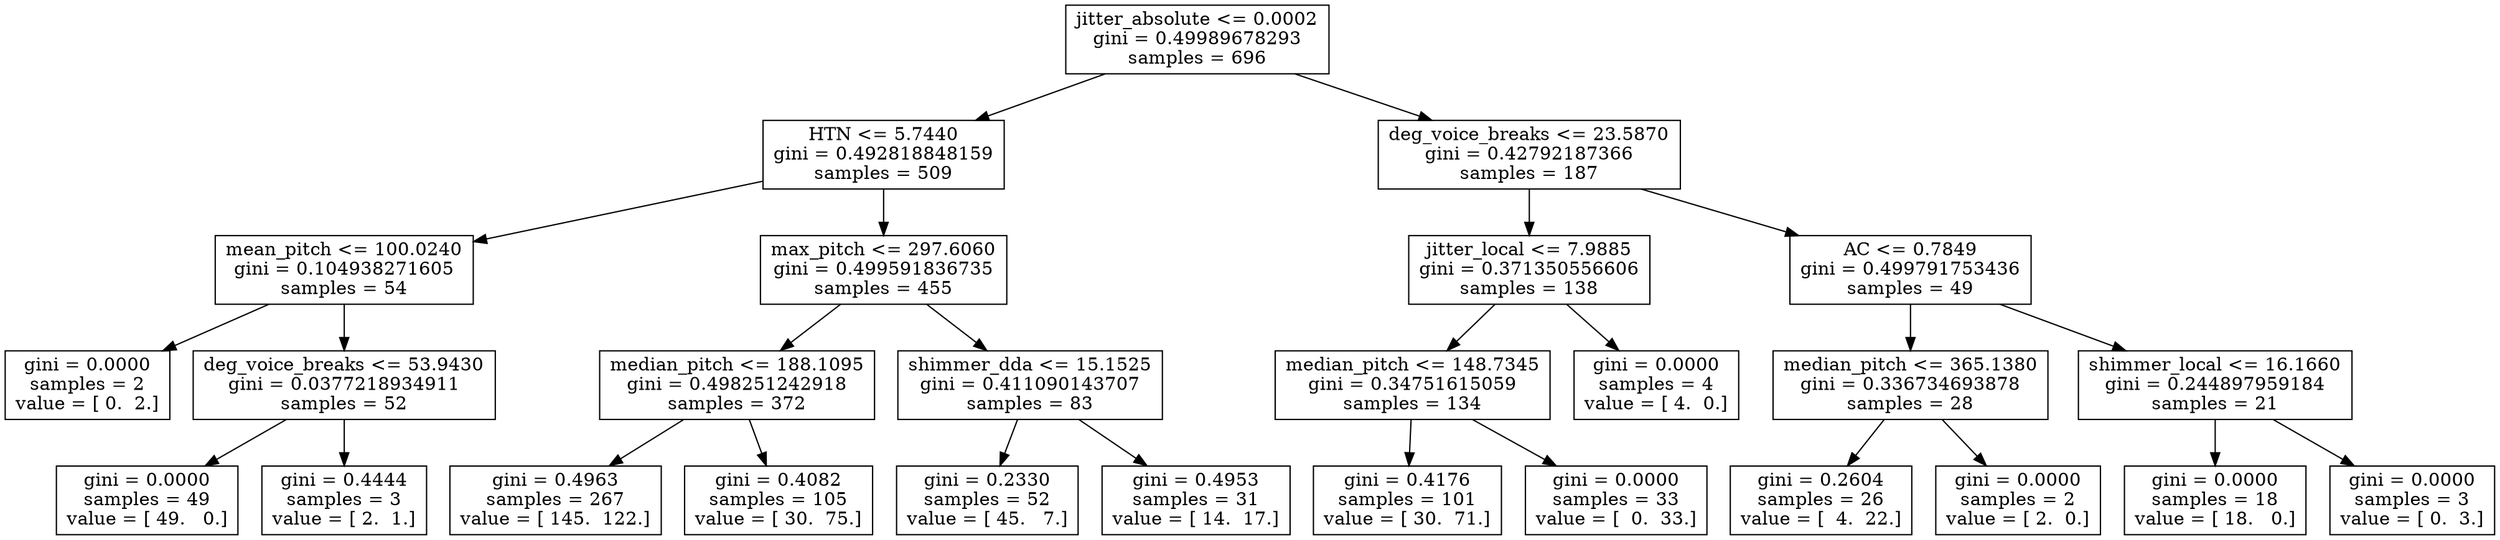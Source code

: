 digraph Tree {
0 [label="jitter_absolute <= 0.0002\ngini = 0.49989678293\nsamples = 696", shape="box"] ;
1 [label="HTN <= 5.7440\ngini = 0.492818848159\nsamples = 509", shape="box"] ;
0 -> 1 ;
2 [label="mean_pitch <= 100.0240\ngini = 0.104938271605\nsamples = 54", shape="box"] ;
1 -> 2 ;
3 [label="gini = 0.0000\nsamples = 2\nvalue = [ 0.  2.]", shape="box"] ;
2 -> 3 ;
4 [label="deg_voice_breaks <= 53.9430\ngini = 0.0377218934911\nsamples = 52", shape="box"] ;
2 -> 4 ;
5 [label="gini = 0.0000\nsamples = 49\nvalue = [ 49.   0.]", shape="box"] ;
4 -> 5 ;
6 [label="gini = 0.4444\nsamples = 3\nvalue = [ 2.  1.]", shape="box"] ;
4 -> 6 ;
7 [label="max_pitch <= 297.6060\ngini = 0.499591836735\nsamples = 455", shape="box"] ;
1 -> 7 ;
8 [label="median_pitch <= 188.1095\ngini = 0.498251242918\nsamples = 372", shape="box"] ;
7 -> 8 ;
9 [label="gini = 0.4963\nsamples = 267\nvalue = [ 145.  122.]", shape="box"] ;
8 -> 9 ;
10 [label="gini = 0.4082\nsamples = 105\nvalue = [ 30.  75.]", shape="box"] ;
8 -> 10 ;
11 [label="shimmer_dda <= 15.1525\ngini = 0.411090143707\nsamples = 83", shape="box"] ;
7 -> 11 ;
12 [label="gini = 0.2330\nsamples = 52\nvalue = [ 45.   7.]", shape="box"] ;
11 -> 12 ;
13 [label="gini = 0.4953\nsamples = 31\nvalue = [ 14.  17.]", shape="box"] ;
11 -> 13 ;
14 [label="deg_voice_breaks <= 23.5870\ngini = 0.42792187366\nsamples = 187", shape="box"] ;
0 -> 14 ;
15 [label="jitter_local <= 7.9885\ngini = 0.371350556606\nsamples = 138", shape="box"] ;
14 -> 15 ;
16 [label="median_pitch <= 148.7345\ngini = 0.34751615059\nsamples = 134", shape="box"] ;
15 -> 16 ;
17 [label="gini = 0.4176\nsamples = 101\nvalue = [ 30.  71.]", shape="box"] ;
16 -> 17 ;
18 [label="gini = 0.0000\nsamples = 33\nvalue = [  0.  33.]", shape="box"] ;
16 -> 18 ;
19 [label="gini = 0.0000\nsamples = 4\nvalue = [ 4.  0.]", shape="box"] ;
15 -> 19 ;
20 [label="AC <= 0.7849\ngini = 0.499791753436\nsamples = 49", shape="box"] ;
14 -> 20 ;
21 [label="median_pitch <= 365.1380\ngini = 0.336734693878\nsamples = 28", shape="box"] ;
20 -> 21 ;
22 [label="gini = 0.2604\nsamples = 26\nvalue = [  4.  22.]", shape="box"] ;
21 -> 22 ;
23 [label="gini = 0.0000\nsamples = 2\nvalue = [ 2.  0.]", shape="box"] ;
21 -> 23 ;
24 [label="shimmer_local <= 16.1660\ngini = 0.244897959184\nsamples = 21", shape="box"] ;
20 -> 24 ;
25 [label="gini = 0.0000\nsamples = 18\nvalue = [ 18.   0.]", shape="box"] ;
24 -> 25 ;
26 [label="gini = 0.0000\nsamples = 3\nvalue = [ 0.  3.]", shape="box"] ;
24 -> 26 ;
}